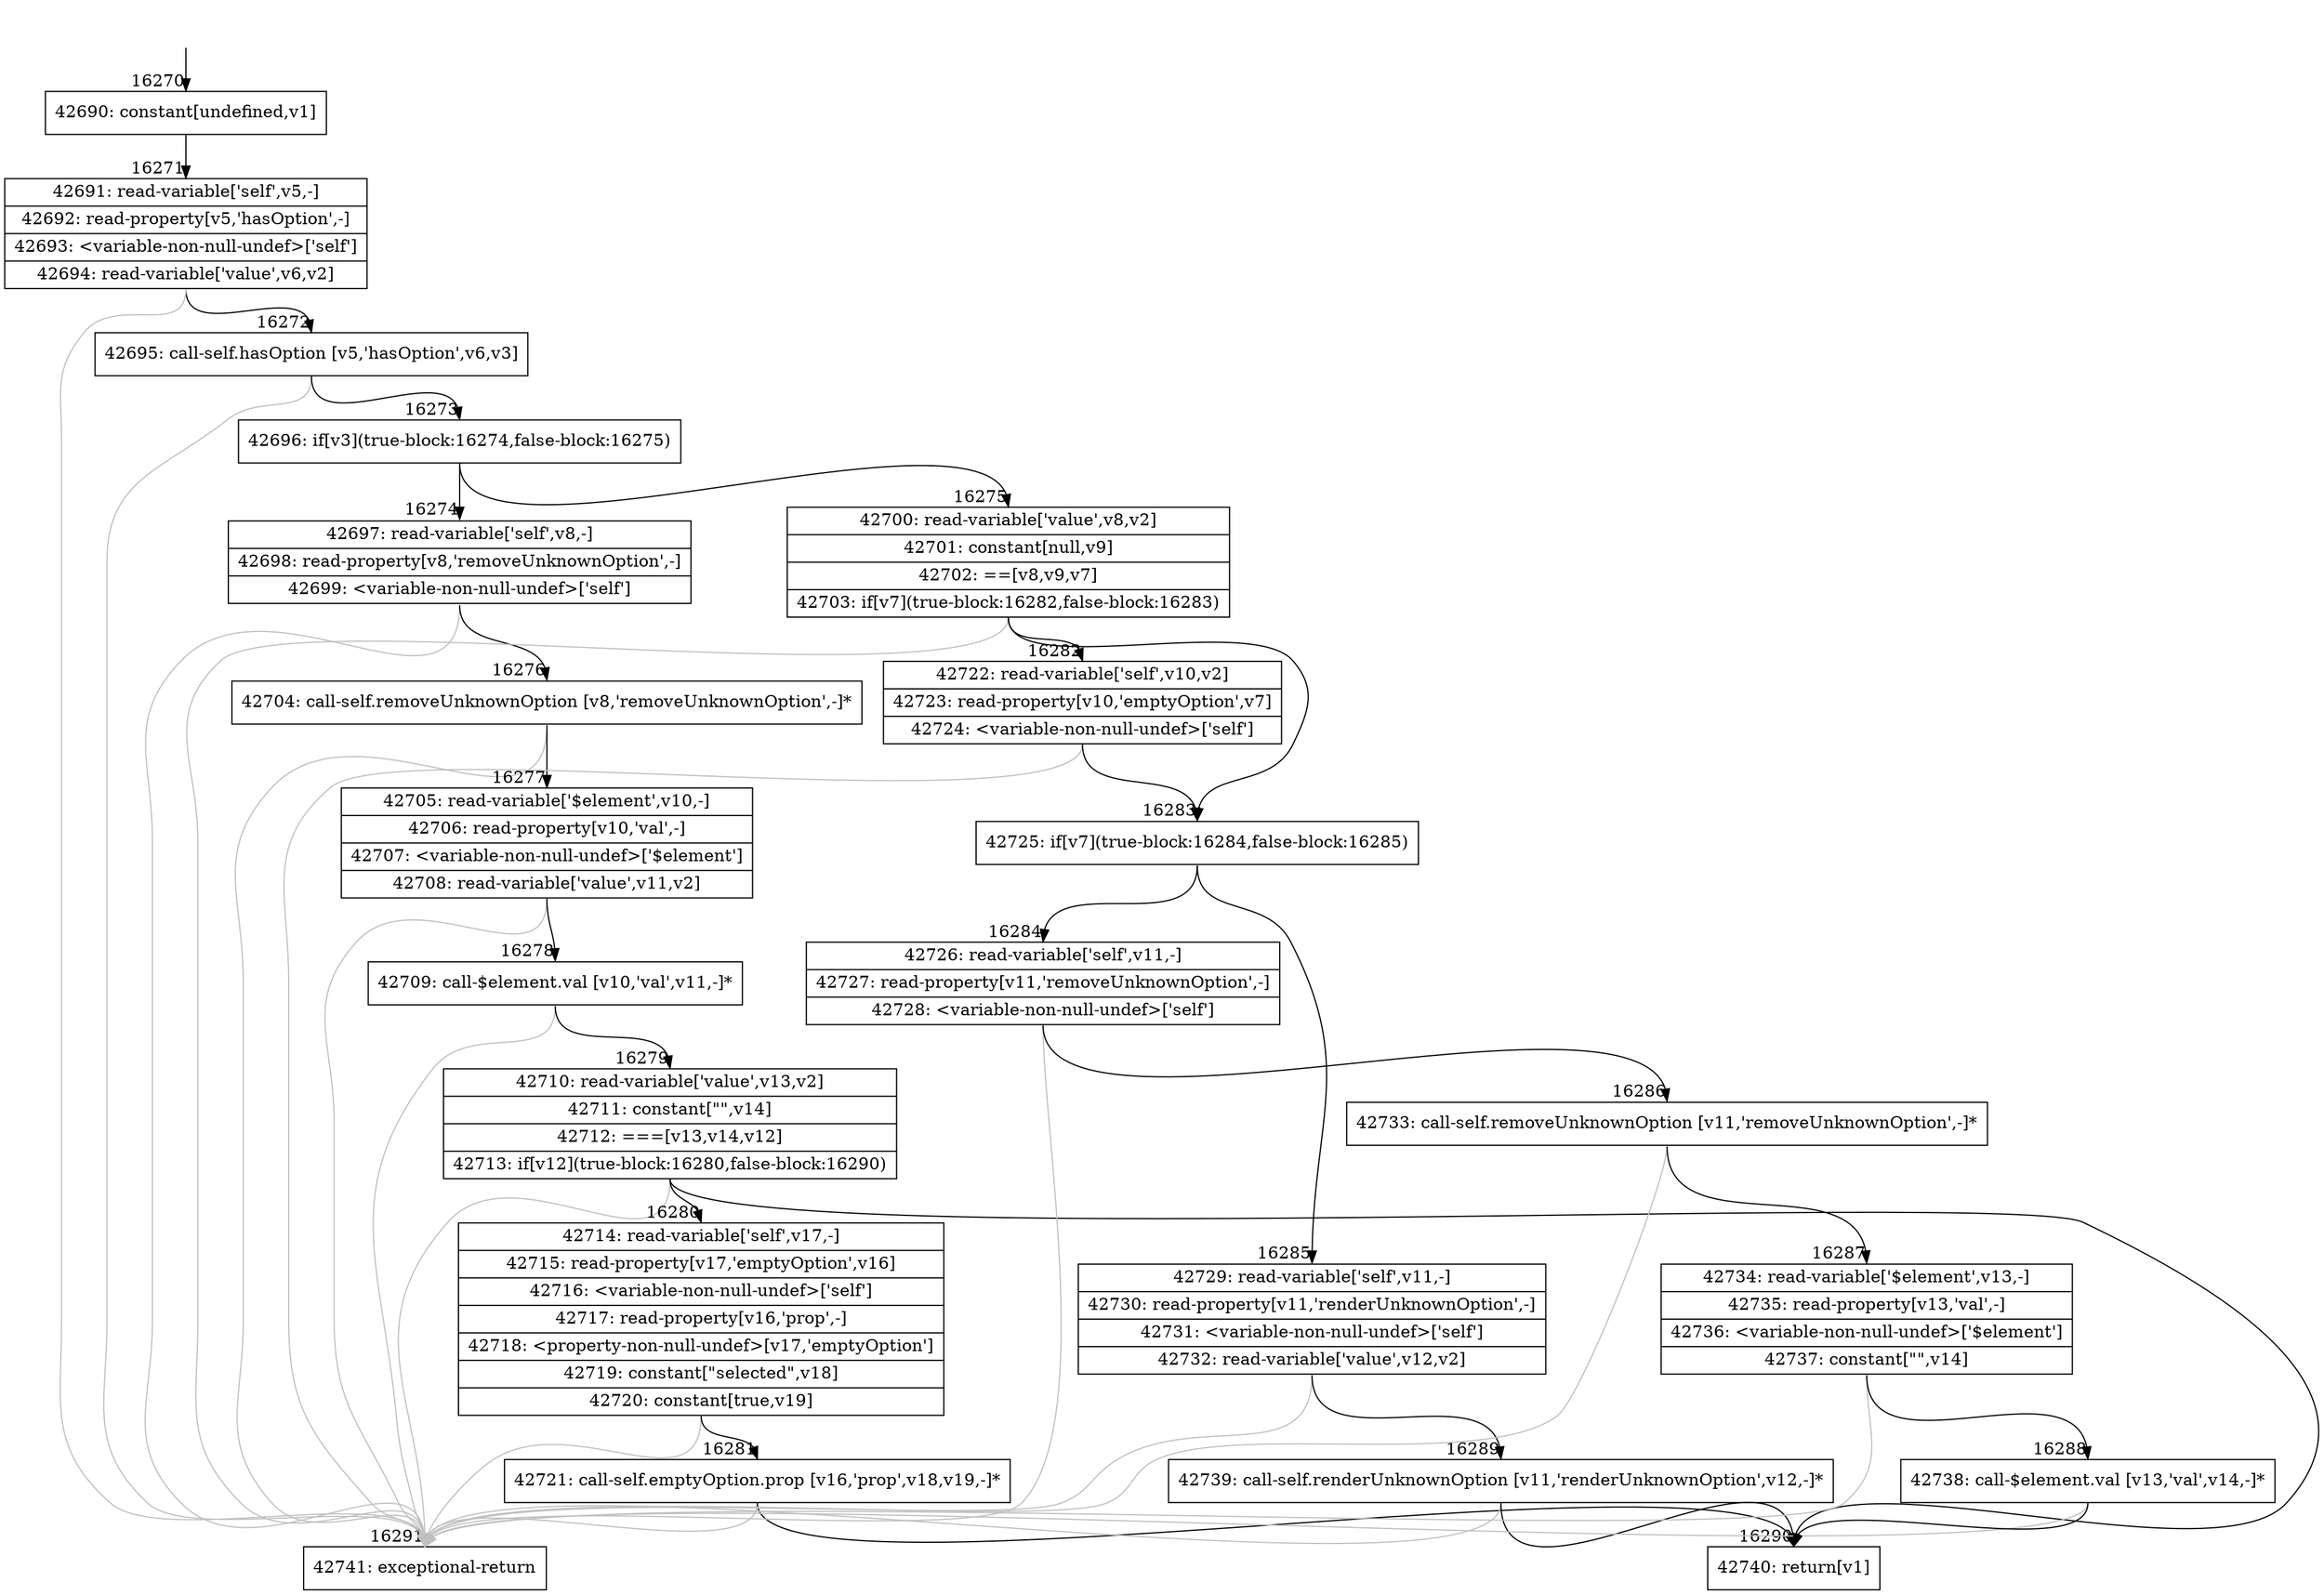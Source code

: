 digraph {
rankdir="TD"
BB_entry1312[shape=none,label=""];
BB_entry1312 -> BB16270 [tailport=s, headport=n, headlabel="    16270"]
BB16270 [shape=record label="{42690: constant[undefined,v1]}" ] 
BB16270 -> BB16271 [tailport=s, headport=n, headlabel="      16271"]
BB16271 [shape=record label="{42691: read-variable['self',v5,-]|42692: read-property[v5,'hasOption',-]|42693: \<variable-non-null-undef\>['self']|42694: read-variable['value',v6,v2]}" ] 
BB16271 -> BB16272 [tailport=s, headport=n, headlabel="      16272"]
BB16271 -> BB16291 [tailport=s, headport=n, color=gray, headlabel="      16291"]
BB16272 [shape=record label="{42695: call-self.hasOption [v5,'hasOption',v6,v3]}" ] 
BB16272 -> BB16273 [tailport=s, headport=n, headlabel="      16273"]
BB16272 -> BB16291 [tailport=s, headport=n, color=gray]
BB16273 [shape=record label="{42696: if[v3](true-block:16274,false-block:16275)}" ] 
BB16273 -> BB16274 [tailport=s, headport=n, headlabel="      16274"]
BB16273 -> BB16275 [tailport=s, headport=n, headlabel="      16275"]
BB16274 [shape=record label="{42697: read-variable['self',v8,-]|42698: read-property[v8,'removeUnknownOption',-]|42699: \<variable-non-null-undef\>['self']}" ] 
BB16274 -> BB16276 [tailport=s, headport=n, headlabel="      16276"]
BB16274 -> BB16291 [tailport=s, headport=n, color=gray]
BB16275 [shape=record label="{42700: read-variable['value',v8,v2]|42701: constant[null,v9]|42702: ==[v8,v9,v7]|42703: if[v7](true-block:16282,false-block:16283)}" ] 
BB16275 -> BB16283 [tailport=s, headport=n, headlabel="      16283"]
BB16275 -> BB16282 [tailport=s, headport=n, headlabel="      16282"]
BB16275 -> BB16291 [tailport=s, headport=n, color=gray]
BB16276 [shape=record label="{42704: call-self.removeUnknownOption [v8,'removeUnknownOption',-]*}" ] 
BB16276 -> BB16277 [tailport=s, headport=n, headlabel="      16277"]
BB16276 -> BB16291 [tailport=s, headport=n, color=gray]
BB16277 [shape=record label="{42705: read-variable['$element',v10,-]|42706: read-property[v10,'val',-]|42707: \<variable-non-null-undef\>['$element']|42708: read-variable['value',v11,v2]}" ] 
BB16277 -> BB16278 [tailport=s, headport=n, headlabel="      16278"]
BB16277 -> BB16291 [tailport=s, headport=n, color=gray]
BB16278 [shape=record label="{42709: call-$element.val [v10,'val',v11,-]*}" ] 
BB16278 -> BB16279 [tailport=s, headport=n, headlabel="      16279"]
BB16278 -> BB16291 [tailport=s, headport=n, color=gray]
BB16279 [shape=record label="{42710: read-variable['value',v13,v2]|42711: constant[\"\",v14]|42712: ===[v13,v14,v12]|42713: if[v12](true-block:16280,false-block:16290)}" ] 
BB16279 -> BB16280 [tailport=s, headport=n, headlabel="      16280"]
BB16279 -> BB16290 [tailport=s, headport=n, headlabel="      16290"]
BB16279 -> BB16291 [tailport=s, headport=n, color=gray]
BB16280 [shape=record label="{42714: read-variable['self',v17,-]|42715: read-property[v17,'emptyOption',v16]|42716: \<variable-non-null-undef\>['self']|42717: read-property[v16,'prop',-]|42718: \<property-non-null-undef\>[v17,'emptyOption']|42719: constant[\"selected\",v18]|42720: constant[true,v19]}" ] 
BB16280 -> BB16281 [tailport=s, headport=n, headlabel="      16281"]
BB16280 -> BB16291 [tailport=s, headport=n, color=gray]
BB16281 [shape=record label="{42721: call-self.emptyOption.prop [v16,'prop',v18,v19,-]*}" ] 
BB16281 -> BB16290 [tailport=s, headport=n]
BB16281 -> BB16291 [tailport=s, headport=n, color=gray]
BB16282 [shape=record label="{42722: read-variable['self',v10,v2]|42723: read-property[v10,'emptyOption',v7]|42724: \<variable-non-null-undef\>['self']}" ] 
BB16282 -> BB16283 [tailport=s, headport=n]
BB16282 -> BB16291 [tailport=s, headport=n, color=gray]
BB16283 [shape=record label="{42725: if[v7](true-block:16284,false-block:16285)}" ] 
BB16283 -> BB16284 [tailport=s, headport=n, headlabel="      16284"]
BB16283 -> BB16285 [tailport=s, headport=n, headlabel="      16285"]
BB16284 [shape=record label="{42726: read-variable['self',v11,-]|42727: read-property[v11,'removeUnknownOption',-]|42728: \<variable-non-null-undef\>['self']}" ] 
BB16284 -> BB16286 [tailport=s, headport=n, headlabel="      16286"]
BB16284 -> BB16291 [tailport=s, headport=n, color=gray]
BB16285 [shape=record label="{42729: read-variable['self',v11,-]|42730: read-property[v11,'renderUnknownOption',-]|42731: \<variable-non-null-undef\>['self']|42732: read-variable['value',v12,v2]}" ] 
BB16285 -> BB16289 [tailport=s, headport=n, headlabel="      16289"]
BB16285 -> BB16291 [tailport=s, headport=n, color=gray]
BB16286 [shape=record label="{42733: call-self.removeUnknownOption [v11,'removeUnknownOption',-]*}" ] 
BB16286 -> BB16287 [tailport=s, headport=n, headlabel="      16287"]
BB16286 -> BB16291 [tailport=s, headport=n, color=gray]
BB16287 [shape=record label="{42734: read-variable['$element',v13,-]|42735: read-property[v13,'val',-]|42736: \<variable-non-null-undef\>['$element']|42737: constant[\"\",v14]}" ] 
BB16287 -> BB16288 [tailport=s, headport=n, headlabel="      16288"]
BB16287 -> BB16291 [tailport=s, headport=n, color=gray]
BB16288 [shape=record label="{42738: call-$element.val [v13,'val',v14,-]*}" ] 
BB16288 -> BB16290 [tailport=s, headport=n]
BB16288 -> BB16291 [tailport=s, headport=n, color=gray]
BB16289 [shape=record label="{42739: call-self.renderUnknownOption [v11,'renderUnknownOption',v12,-]*}" ] 
BB16289 -> BB16290 [tailport=s, headport=n]
BB16289 -> BB16291 [tailport=s, headport=n, color=gray]
BB16290 [shape=record label="{42740: return[v1]}" ] 
BB16291 [shape=record label="{42741: exceptional-return}" ] 
//#$~ 27998
}
